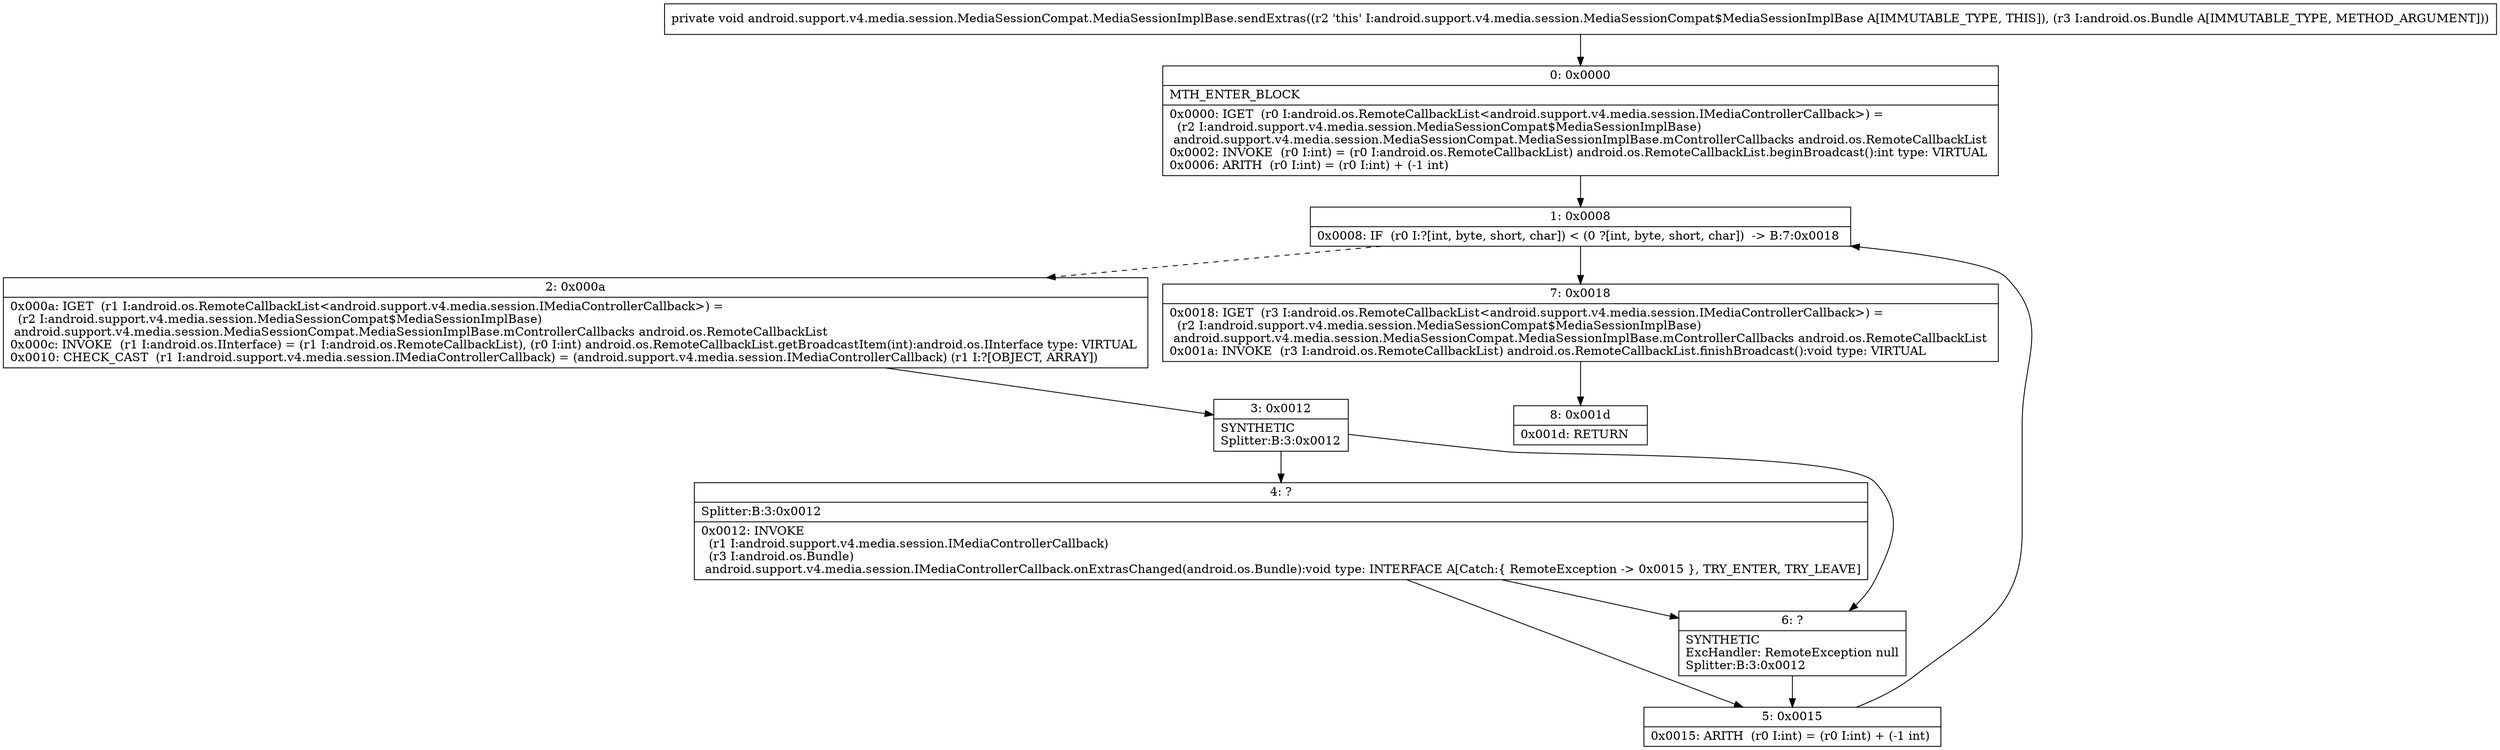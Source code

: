 digraph "CFG forandroid.support.v4.media.session.MediaSessionCompat.MediaSessionImplBase.sendExtras(Landroid\/os\/Bundle;)V" {
Node_0 [shape=record,label="{0\:\ 0x0000|MTH_ENTER_BLOCK\l|0x0000: IGET  (r0 I:android.os.RemoteCallbackList\<android.support.v4.media.session.IMediaControllerCallback\>) = \l  (r2 I:android.support.v4.media.session.MediaSessionCompat$MediaSessionImplBase)\l android.support.v4.media.session.MediaSessionCompat.MediaSessionImplBase.mControllerCallbacks android.os.RemoteCallbackList \l0x0002: INVOKE  (r0 I:int) = (r0 I:android.os.RemoteCallbackList) android.os.RemoteCallbackList.beginBroadcast():int type: VIRTUAL \l0x0006: ARITH  (r0 I:int) = (r0 I:int) + (\-1 int) \l}"];
Node_1 [shape=record,label="{1\:\ 0x0008|0x0008: IF  (r0 I:?[int, byte, short, char]) \< (0 ?[int, byte, short, char])  \-\> B:7:0x0018 \l}"];
Node_2 [shape=record,label="{2\:\ 0x000a|0x000a: IGET  (r1 I:android.os.RemoteCallbackList\<android.support.v4.media.session.IMediaControllerCallback\>) = \l  (r2 I:android.support.v4.media.session.MediaSessionCompat$MediaSessionImplBase)\l android.support.v4.media.session.MediaSessionCompat.MediaSessionImplBase.mControllerCallbacks android.os.RemoteCallbackList \l0x000c: INVOKE  (r1 I:android.os.IInterface) = (r1 I:android.os.RemoteCallbackList), (r0 I:int) android.os.RemoteCallbackList.getBroadcastItem(int):android.os.IInterface type: VIRTUAL \l0x0010: CHECK_CAST  (r1 I:android.support.v4.media.session.IMediaControllerCallback) = (android.support.v4.media.session.IMediaControllerCallback) (r1 I:?[OBJECT, ARRAY]) \l}"];
Node_3 [shape=record,label="{3\:\ 0x0012|SYNTHETIC\lSplitter:B:3:0x0012\l}"];
Node_4 [shape=record,label="{4\:\ ?|Splitter:B:3:0x0012\l|0x0012: INVOKE  \l  (r1 I:android.support.v4.media.session.IMediaControllerCallback)\l  (r3 I:android.os.Bundle)\l android.support.v4.media.session.IMediaControllerCallback.onExtrasChanged(android.os.Bundle):void type: INTERFACE A[Catch:\{ RemoteException \-\> 0x0015 \}, TRY_ENTER, TRY_LEAVE]\l}"];
Node_5 [shape=record,label="{5\:\ 0x0015|0x0015: ARITH  (r0 I:int) = (r0 I:int) + (\-1 int) \l}"];
Node_6 [shape=record,label="{6\:\ ?|SYNTHETIC\lExcHandler: RemoteException null\lSplitter:B:3:0x0012\l}"];
Node_7 [shape=record,label="{7\:\ 0x0018|0x0018: IGET  (r3 I:android.os.RemoteCallbackList\<android.support.v4.media.session.IMediaControllerCallback\>) = \l  (r2 I:android.support.v4.media.session.MediaSessionCompat$MediaSessionImplBase)\l android.support.v4.media.session.MediaSessionCompat.MediaSessionImplBase.mControllerCallbacks android.os.RemoteCallbackList \l0x001a: INVOKE  (r3 I:android.os.RemoteCallbackList) android.os.RemoteCallbackList.finishBroadcast():void type: VIRTUAL \l}"];
Node_8 [shape=record,label="{8\:\ 0x001d|0x001d: RETURN   \l}"];
MethodNode[shape=record,label="{private void android.support.v4.media.session.MediaSessionCompat.MediaSessionImplBase.sendExtras((r2 'this' I:android.support.v4.media.session.MediaSessionCompat$MediaSessionImplBase A[IMMUTABLE_TYPE, THIS]), (r3 I:android.os.Bundle A[IMMUTABLE_TYPE, METHOD_ARGUMENT])) }"];
MethodNode -> Node_0;
Node_0 -> Node_1;
Node_1 -> Node_2[style=dashed];
Node_1 -> Node_7;
Node_2 -> Node_3;
Node_3 -> Node_4;
Node_3 -> Node_6;
Node_4 -> Node_5;
Node_4 -> Node_6;
Node_5 -> Node_1;
Node_6 -> Node_5;
Node_7 -> Node_8;
}

